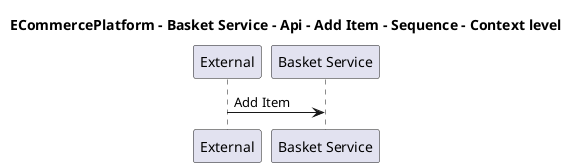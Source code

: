 @startuml

title ECommercePlatform - Basket Service - Api - Add Item - Sequence - Context level

participant "External" as C4InterFlow.SoftwareSystems.ExternalSystem
participant "Basket Service" as ECommercePlatform.SoftwareSystems.BasketService

C4InterFlow.SoftwareSystems.ExternalSystem -> ECommercePlatform.SoftwareSystems.BasketService : Add Item


@enduml
